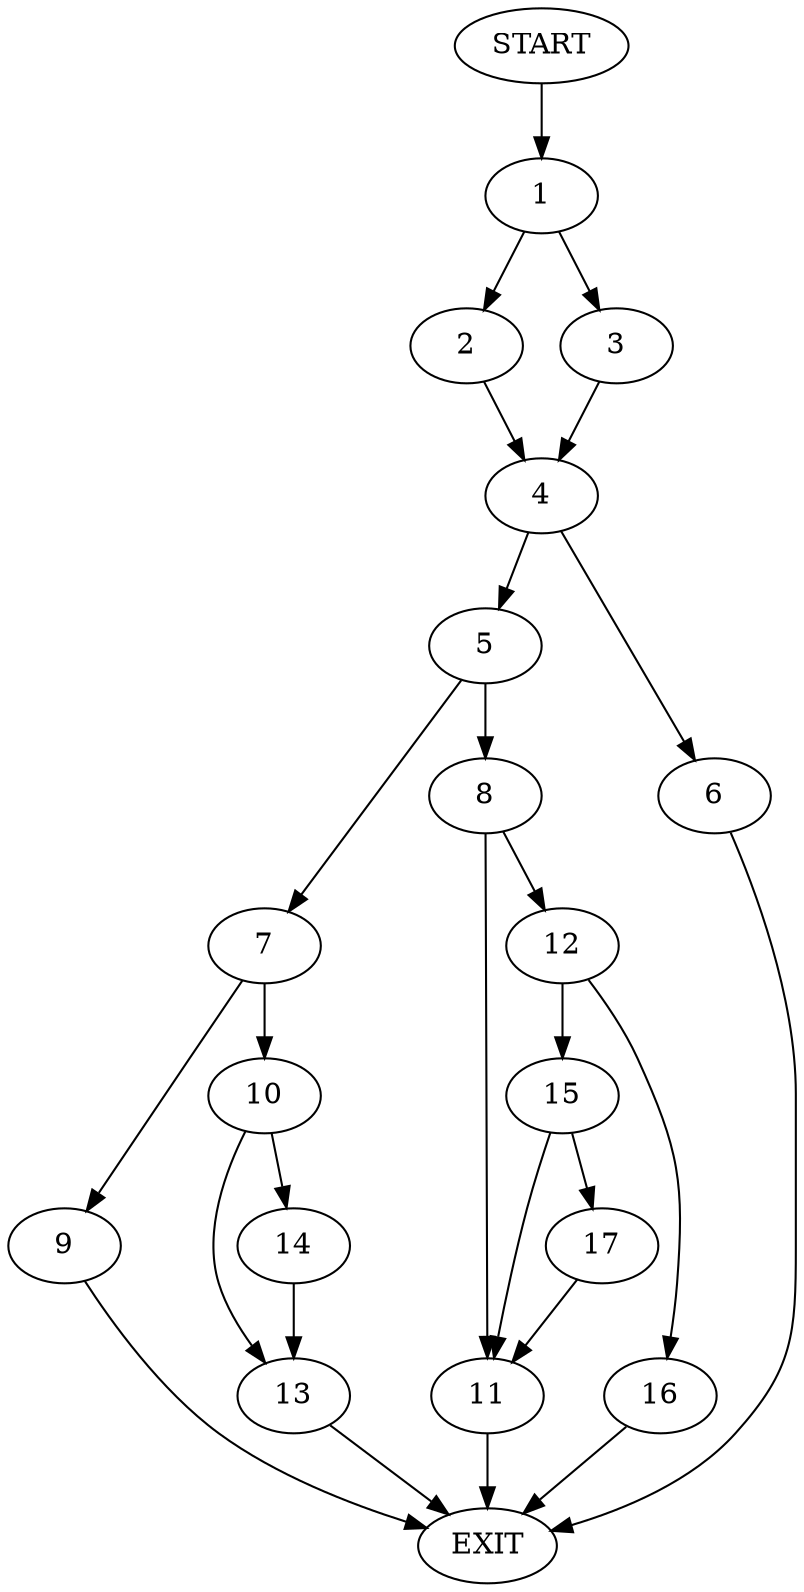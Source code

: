 digraph {
0 [label="START"]
18 [label="EXIT"]
0 -> 1
1 -> 2
1 -> 3
2 -> 4
3 -> 4
4 -> 5
4 -> 6
5 -> 7
5 -> 8
6 -> 18
7 -> 9
7 -> 10
8 -> 11
8 -> 12
9 -> 18
10 -> 13
10 -> 14
13 -> 18
14 -> 13
11 -> 18
12 -> 15
12 -> 16
16 -> 18
15 -> 11
15 -> 17
17 -> 11
}
